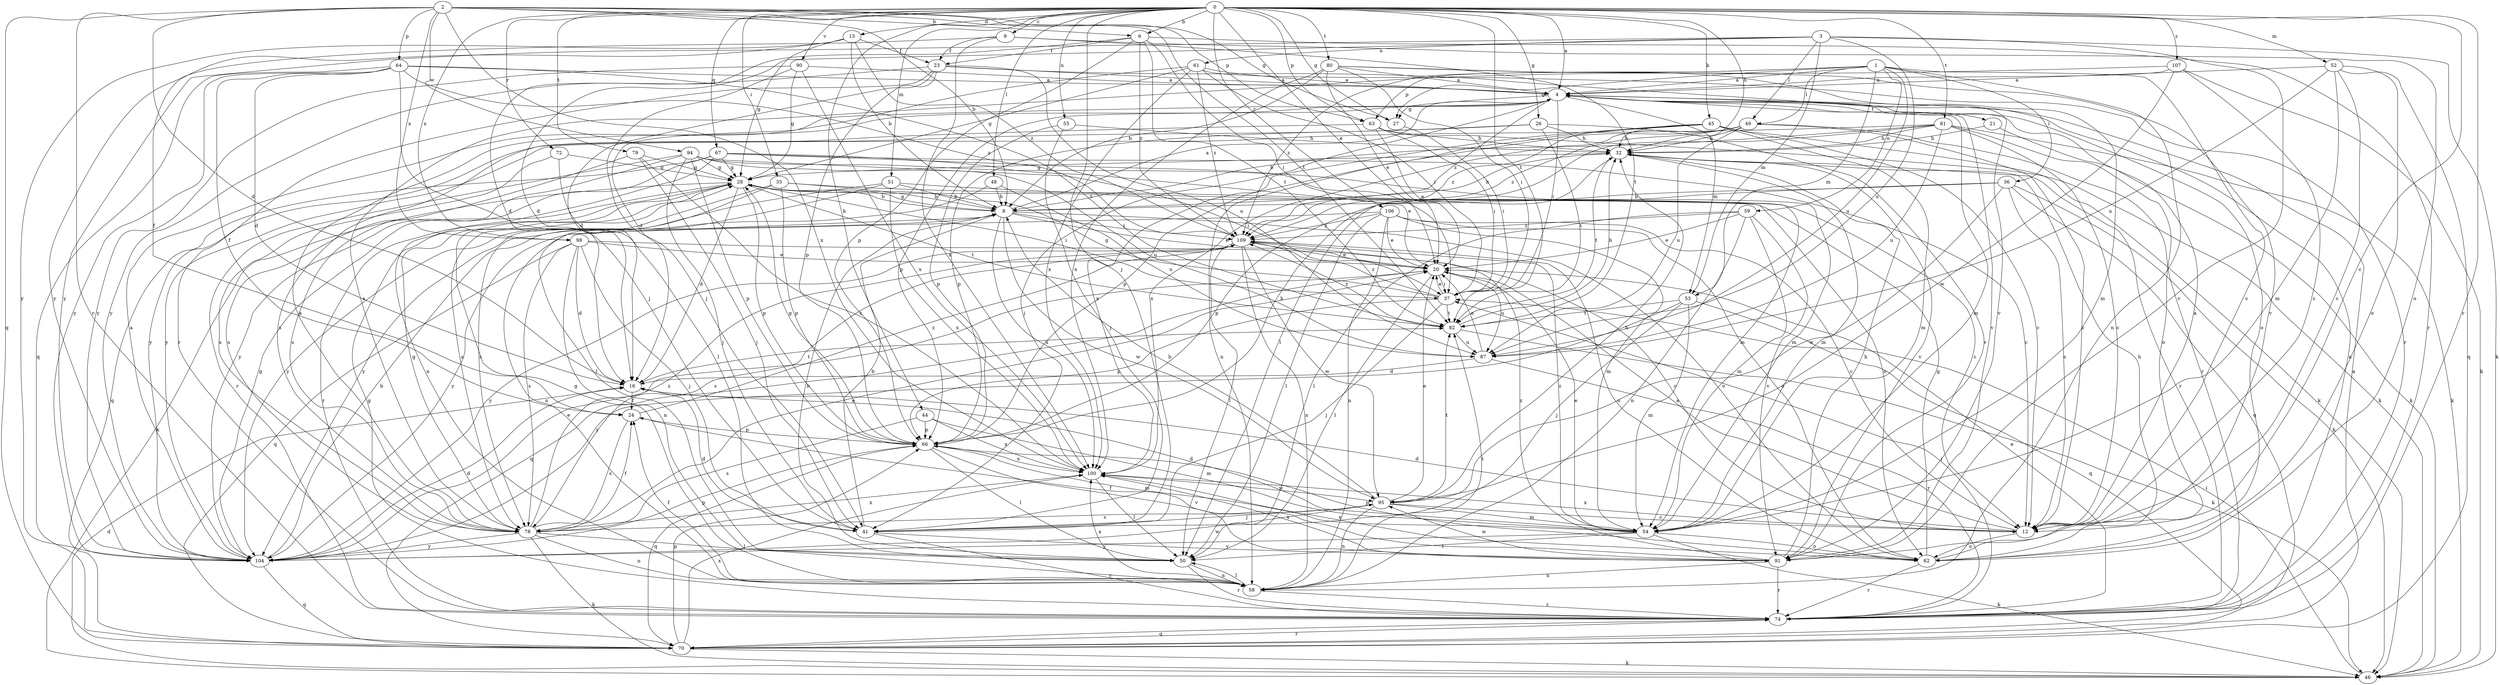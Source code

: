 strict digraph  {
0;
1;
2;
3;
4;
6;
8;
9;
12;
13;
16;
20;
21;
23;
24;
26;
27;
28;
32;
35;
36;
37;
41;
44;
45;
46;
48;
49;
50;
51;
52;
53;
54;
55;
58;
59;
61;
62;
63;
64;
66;
67;
70;
72;
74;
78;
79;
80;
81;
82;
87;
90;
91;
94;
95;
98;
100;
104;
106;
107;
109;
0 -> 4  [label=a];
0 -> 6  [label=b];
0 -> 9  [label=c];
0 -> 12  [label=c];
0 -> 13  [label=d];
0 -> 20  [label=e];
0 -> 26  [label=g];
0 -> 27  [label=g];
0 -> 32  [label=h];
0 -> 35  [label=i];
0 -> 41  [label=j];
0 -> 44  [label=k];
0 -> 45  [label=k];
0 -> 48  [label=l];
0 -> 51  [label=m];
0 -> 52  [label=m];
0 -> 55  [label=n];
0 -> 63  [label=p];
0 -> 67  [label=q];
0 -> 72  [label=r];
0 -> 74  [label=r];
0 -> 79  [label=t];
0 -> 80  [label=t];
0 -> 81  [label=t];
0 -> 82  [label=t];
0 -> 90  [label=v];
0 -> 98  [label=x];
0 -> 106  [label=z];
0 -> 107  [label=z];
1 -> 4  [label=a];
1 -> 12  [label=c];
1 -> 27  [label=g];
1 -> 36  [label=i];
1 -> 49  [label=l];
1 -> 53  [label=m];
1 -> 58  [label=n];
1 -> 59  [label=o];
1 -> 63  [label=p];
1 -> 87  [label=u];
1 -> 109  [label=z];
2 -> 6  [label=b];
2 -> 8  [label=b];
2 -> 16  [label=d];
2 -> 27  [label=g];
2 -> 63  [label=p];
2 -> 64  [label=p];
2 -> 70  [label=q];
2 -> 74  [label=r];
2 -> 82  [label=t];
2 -> 94  [label=w];
2 -> 98  [label=x];
2 -> 100  [label=x];
3 -> 16  [label=d];
3 -> 46  [label=k];
3 -> 49  [label=l];
3 -> 53  [label=m];
3 -> 61  [label=o];
3 -> 87  [label=u];
3 -> 91  [label=v];
3 -> 104  [label=y];
4 -> 21  [label=f];
4 -> 27  [label=g];
4 -> 37  [label=i];
4 -> 41  [label=j];
4 -> 53  [label=m];
4 -> 54  [label=m];
4 -> 62  [label=o];
4 -> 66  [label=p];
4 -> 91  [label=v];
4 -> 109  [label=z];
6 -> 16  [label=d];
6 -> 23  [label=f];
6 -> 37  [label=i];
6 -> 66  [label=p];
6 -> 74  [label=r];
6 -> 82  [label=t];
6 -> 109  [label=z];
8 -> 4  [label=a];
8 -> 20  [label=e];
8 -> 28  [label=g];
8 -> 32  [label=h];
8 -> 58  [label=n];
8 -> 62  [label=o];
8 -> 95  [label=w];
8 -> 100  [label=x];
8 -> 109  [label=z];
9 -> 23  [label=f];
9 -> 62  [label=o];
9 -> 82  [label=t];
9 -> 100  [label=x];
9 -> 104  [label=y];
12 -> 4  [label=a];
12 -> 16  [label=d];
12 -> 20  [label=e];
12 -> 62  [label=o];
12 -> 100  [label=x];
13 -> 8  [label=b];
13 -> 23  [label=f];
13 -> 24  [label=f];
13 -> 28  [label=g];
13 -> 104  [label=y];
13 -> 109  [label=z];
16 -> 24  [label=f];
16 -> 82  [label=t];
20 -> 37  [label=i];
20 -> 50  [label=l];
20 -> 70  [label=q];
20 -> 87  [label=u];
21 -> 32  [label=h];
21 -> 46  [label=k];
23 -> 4  [label=a];
23 -> 16  [label=d];
23 -> 66  [label=p];
23 -> 74  [label=r];
23 -> 87  [label=u];
23 -> 91  [label=v];
23 -> 104  [label=y];
24 -> 66  [label=p];
24 -> 78  [label=s];
24 -> 109  [label=z];
26 -> 32  [label=h];
26 -> 66  [label=p];
26 -> 82  [label=t];
26 -> 91  [label=v];
26 -> 104  [label=y];
27 -> 37  [label=i];
28 -> 8  [label=b];
28 -> 16  [label=d];
28 -> 37  [label=i];
28 -> 46  [label=k];
28 -> 66  [label=p];
28 -> 74  [label=r];
28 -> 82  [label=t];
32 -> 28  [label=g];
32 -> 54  [label=m];
32 -> 74  [label=r];
32 -> 82  [label=t];
32 -> 91  [label=v];
35 -> 8  [label=b];
35 -> 12  [label=c];
35 -> 50  [label=l];
35 -> 66  [label=p];
35 -> 78  [label=s];
36 -> 8  [label=b];
36 -> 12  [label=c];
36 -> 46  [label=k];
36 -> 66  [label=p];
36 -> 70  [label=q];
36 -> 95  [label=w];
37 -> 20  [label=e];
37 -> 28  [label=g];
37 -> 41  [label=j];
37 -> 66  [label=p];
37 -> 82  [label=t];
37 -> 109  [label=z];
41 -> 8  [label=b];
41 -> 16  [label=d];
41 -> 74  [label=r];
41 -> 91  [label=v];
44 -> 54  [label=m];
44 -> 66  [label=p];
44 -> 78  [label=s];
44 -> 100  [label=x];
45 -> 12  [label=c];
45 -> 32  [label=h];
45 -> 46  [label=k];
45 -> 54  [label=m];
45 -> 58  [label=n];
45 -> 100  [label=x];
45 -> 109  [label=z];
46 -> 16  [label=d];
46 -> 37  [label=i];
48 -> 8  [label=b];
48 -> 87  [label=u];
48 -> 104  [label=y];
49 -> 12  [label=c];
49 -> 32  [label=h];
49 -> 66  [label=p];
49 -> 74  [label=r];
49 -> 87  [label=u];
49 -> 100  [label=x];
49 -> 109  [label=z];
50 -> 8  [label=b];
50 -> 58  [label=n];
50 -> 74  [label=r];
51 -> 8  [label=b];
51 -> 62  [label=o];
51 -> 78  [label=s];
51 -> 100  [label=x];
51 -> 104  [label=y];
52 -> 4  [label=a];
52 -> 12  [label=c];
52 -> 54  [label=m];
52 -> 62  [label=o];
52 -> 70  [label=q];
52 -> 87  [label=u];
53 -> 41  [label=j];
53 -> 54  [label=m];
53 -> 70  [label=q];
53 -> 82  [label=t];
53 -> 104  [label=y];
54 -> 16  [label=d];
54 -> 20  [label=e];
54 -> 46  [label=k];
54 -> 50  [label=l];
54 -> 62  [label=o];
54 -> 104  [label=y];
54 -> 109  [label=z];
55 -> 32  [label=h];
55 -> 41  [label=j];
55 -> 66  [label=p];
58 -> 24  [label=f];
58 -> 28  [label=g];
58 -> 50  [label=l];
58 -> 74  [label=r];
58 -> 82  [label=t];
58 -> 100  [label=x];
59 -> 20  [label=e];
59 -> 50  [label=l];
59 -> 54  [label=m];
59 -> 58  [label=n];
59 -> 91  [label=v];
59 -> 109  [label=z];
61 -> 4  [label=a];
61 -> 16  [label=d];
61 -> 28  [label=g];
61 -> 37  [label=i];
61 -> 74  [label=r];
61 -> 100  [label=x];
61 -> 109  [label=z];
62 -> 28  [label=g];
62 -> 32  [label=h];
62 -> 66  [label=p];
62 -> 74  [label=r];
62 -> 100  [label=x];
63 -> 20  [label=e];
63 -> 32  [label=h];
63 -> 37  [label=i];
63 -> 46  [label=k];
63 -> 78  [label=s];
64 -> 4  [label=a];
64 -> 16  [label=d];
64 -> 24  [label=f];
64 -> 41  [label=j];
64 -> 70  [label=q];
64 -> 82  [label=t];
64 -> 104  [label=y];
64 -> 109  [label=z];
66 -> 28  [label=g];
66 -> 32  [label=h];
66 -> 50  [label=l];
66 -> 54  [label=m];
66 -> 70  [label=q];
66 -> 91  [label=v];
66 -> 100  [label=x];
67 -> 12  [label=c];
67 -> 20  [label=e];
67 -> 28  [label=g];
67 -> 54  [label=m];
67 -> 58  [label=n];
67 -> 70  [label=q];
67 -> 104  [label=y];
70 -> 4  [label=a];
70 -> 46  [label=k];
70 -> 66  [label=p];
70 -> 74  [label=r];
70 -> 100  [label=x];
72 -> 28  [label=g];
72 -> 50  [label=l];
72 -> 78  [label=s];
74 -> 4  [label=a];
74 -> 20  [label=e];
74 -> 28  [label=g];
74 -> 37  [label=i];
74 -> 70  [label=q];
78 -> 4  [label=a];
78 -> 20  [label=e];
78 -> 24  [label=f];
78 -> 28  [label=g];
78 -> 46  [label=k];
78 -> 50  [label=l];
78 -> 58  [label=n];
78 -> 100  [label=x];
78 -> 104  [label=y];
78 -> 109  [label=z];
79 -> 28  [label=g];
79 -> 41  [label=j];
79 -> 78  [label=s];
79 -> 100  [label=x];
80 -> 4  [label=a];
80 -> 8  [label=b];
80 -> 20  [label=e];
80 -> 37  [label=i];
80 -> 54  [label=m];
80 -> 91  [label=v];
80 -> 100  [label=x];
81 -> 8  [label=b];
81 -> 12  [label=c];
81 -> 32  [label=h];
81 -> 46  [label=k];
81 -> 50  [label=l];
81 -> 62  [label=o];
81 -> 87  [label=u];
81 -> 104  [label=y];
82 -> 32  [label=h];
82 -> 46  [label=k];
82 -> 87  [label=u];
82 -> 109  [label=z];
87 -> 16  [label=d];
87 -> 20  [label=e];
87 -> 74  [label=r];
90 -> 4  [label=a];
90 -> 28  [label=g];
90 -> 41  [label=j];
90 -> 100  [label=x];
90 -> 104  [label=y];
91 -> 24  [label=f];
91 -> 32  [label=h];
91 -> 58  [label=n];
91 -> 74  [label=r];
91 -> 95  [label=w];
91 -> 100  [label=x];
91 -> 109  [label=z];
94 -> 28  [label=g];
94 -> 37  [label=i];
94 -> 41  [label=j];
94 -> 54  [label=m];
94 -> 66  [label=p];
94 -> 74  [label=r];
94 -> 78  [label=s];
94 -> 87  [label=u];
95 -> 8  [label=b];
95 -> 12  [label=c];
95 -> 20  [label=e];
95 -> 32  [label=h];
95 -> 41  [label=j];
95 -> 54  [label=m];
95 -> 58  [label=n];
95 -> 78  [label=s];
95 -> 82  [label=t];
98 -> 12  [label=c];
98 -> 16  [label=d];
98 -> 20  [label=e];
98 -> 41  [label=j];
98 -> 58  [label=n];
98 -> 70  [label=q];
98 -> 78  [label=s];
100 -> 50  [label=l];
100 -> 95  [label=w];
104 -> 4  [label=a];
104 -> 8  [label=b];
104 -> 16  [label=d];
104 -> 20  [label=e];
104 -> 28  [label=g];
104 -> 66  [label=p];
104 -> 70  [label=q];
104 -> 95  [label=w];
106 -> 12  [label=c];
106 -> 20  [label=e];
106 -> 50  [label=l];
106 -> 54  [label=m];
106 -> 58  [label=n];
106 -> 62  [label=o];
106 -> 104  [label=y];
106 -> 109  [label=z];
107 -> 4  [label=a];
107 -> 12  [label=c];
107 -> 46  [label=k];
107 -> 78  [label=s];
107 -> 95  [label=w];
109 -> 20  [label=e];
109 -> 50  [label=l];
109 -> 58  [label=n];
109 -> 62  [label=o];
109 -> 78  [label=s];
109 -> 95  [label=w];
109 -> 104  [label=y];
}
